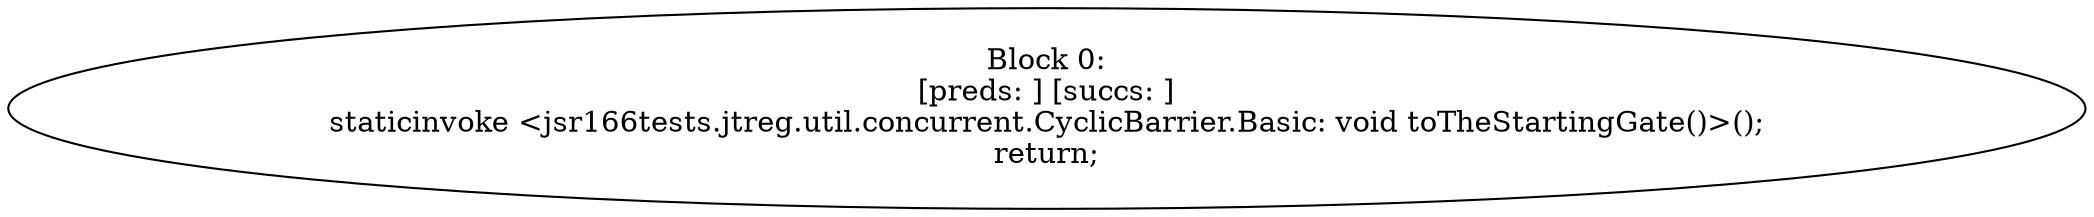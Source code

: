 digraph "unitGraph" {
    "Block 0:
[preds: ] [succs: ]
staticinvoke <jsr166tests.jtreg.util.concurrent.CyclicBarrier.Basic: void toTheStartingGate()>();
return;
"
}
